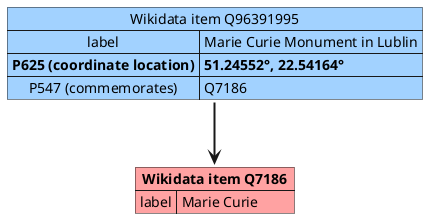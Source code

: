 @startuml wd_direct

map "**Wikidata item Q7186**" as wikia #ffa2a2 {
  label => Marie Curie
}

map "Wikidata item Q96391995" as wikie #a2d2ff {
  label => Marie Curie Monument in Lublin
  **P625 (coordinate location)** => **51.24552°, 22.54164°**
  P547 (commemorates) => Q7186
}

wikie -[bold]-> wikia

@enduml